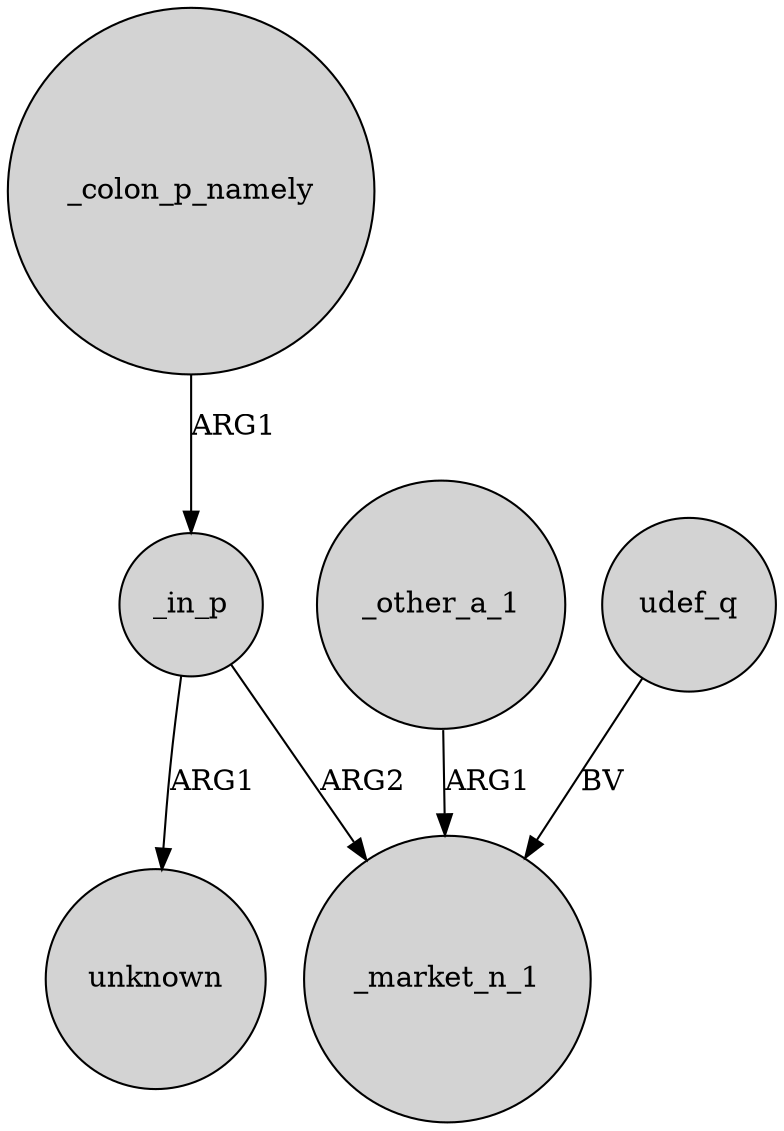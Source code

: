 digraph {
	node [shape=circle style=filled]
	_colon_p_namely -> _in_p [label=ARG1]
	_in_p -> unknown [label=ARG1]
	_in_p -> _market_n_1 [label=ARG2]
	_other_a_1 -> _market_n_1 [label=ARG1]
	udef_q -> _market_n_1 [label=BV]
}
